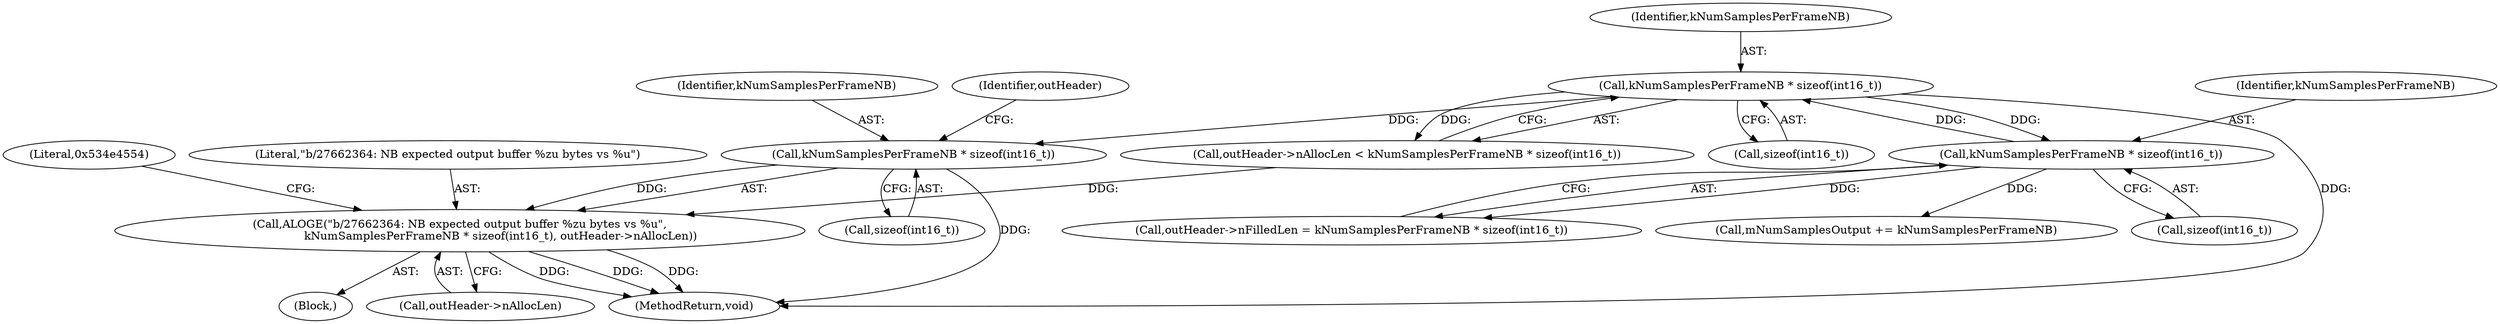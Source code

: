 digraph "0_Android_daa85dac2055b22dabbb3b4e537597e6ab73a866@API" {
"1000249" [label="(Call,kNumSamplesPerFrameNB * sizeof(int16_t))"];
"1000242" [label="(Call,kNumSamplesPerFrameNB * sizeof(int16_t))"];
"1000569" [label="(Call,kNumSamplesPerFrameNB * sizeof(int16_t))"];
"1000247" [label="(Call,ALOGE(\"b/27662364: NB expected output buffer %zu bytes vs %u\",\n                       kNumSamplesPerFrameNB * sizeof(int16_t), outHeader->nAllocLen))"];
"1000249" [label="(Call,kNumSamplesPerFrameNB * sizeof(int16_t))"];
"1000251" [label="(Call,sizeof(int16_t))"];
"1000630" [label="(MethodReturn,void)"];
"1000257" [label="(Literal,0x534e4554)"];
"1000571" [label="(Call,sizeof(int16_t))"];
"1000242" [label="(Call,kNumSamplesPerFrameNB * sizeof(int16_t))"];
"1000565" [label="(Call,outHeader->nFilledLen = kNumSamplesPerFrameNB * sizeof(int16_t))"];
"1000574" [label="(Call,mNumSamplesOutput += kNumSamplesPerFrameNB)"];
"1000250" [label="(Identifier,kNumSamplesPerFrameNB)"];
"1000569" [label="(Call,kNumSamplesPerFrameNB * sizeof(int16_t))"];
"1000247" [label="(Call,ALOGE(\"b/27662364: NB expected output buffer %zu bytes vs %u\",\n                       kNumSamplesPerFrameNB * sizeof(int16_t), outHeader->nAllocLen))"];
"1000248" [label="(Literal,\"b/27662364: NB expected output buffer %zu bytes vs %u\")"];
"1000570" [label="(Identifier,kNumSamplesPerFrameNB)"];
"1000246" [label="(Block,)"];
"1000238" [label="(Call,outHeader->nAllocLen < kNumSamplesPerFrameNB * sizeof(int16_t))"];
"1000253" [label="(Call,outHeader->nAllocLen)"];
"1000244" [label="(Call,sizeof(int16_t))"];
"1000243" [label="(Identifier,kNumSamplesPerFrameNB)"];
"1000254" [label="(Identifier,outHeader)"];
"1000249" -> "1000247"  [label="AST: "];
"1000249" -> "1000251"  [label="CFG: "];
"1000250" -> "1000249"  [label="AST: "];
"1000251" -> "1000249"  [label="AST: "];
"1000254" -> "1000249"  [label="CFG: "];
"1000249" -> "1000630"  [label="DDG: "];
"1000249" -> "1000247"  [label="DDG: "];
"1000242" -> "1000249"  [label="DDG: "];
"1000242" -> "1000238"  [label="AST: "];
"1000242" -> "1000244"  [label="CFG: "];
"1000243" -> "1000242"  [label="AST: "];
"1000244" -> "1000242"  [label="AST: "];
"1000238" -> "1000242"  [label="CFG: "];
"1000242" -> "1000630"  [label="DDG: "];
"1000242" -> "1000238"  [label="DDG: "];
"1000569" -> "1000242"  [label="DDG: "];
"1000242" -> "1000569"  [label="DDG: "];
"1000569" -> "1000565"  [label="AST: "];
"1000569" -> "1000571"  [label="CFG: "];
"1000570" -> "1000569"  [label="AST: "];
"1000571" -> "1000569"  [label="AST: "];
"1000565" -> "1000569"  [label="CFG: "];
"1000569" -> "1000565"  [label="DDG: "];
"1000569" -> "1000574"  [label="DDG: "];
"1000247" -> "1000246"  [label="AST: "];
"1000247" -> "1000253"  [label="CFG: "];
"1000248" -> "1000247"  [label="AST: "];
"1000253" -> "1000247"  [label="AST: "];
"1000257" -> "1000247"  [label="CFG: "];
"1000247" -> "1000630"  [label="DDG: "];
"1000247" -> "1000630"  [label="DDG: "];
"1000247" -> "1000630"  [label="DDG: "];
"1000238" -> "1000247"  [label="DDG: "];
}

